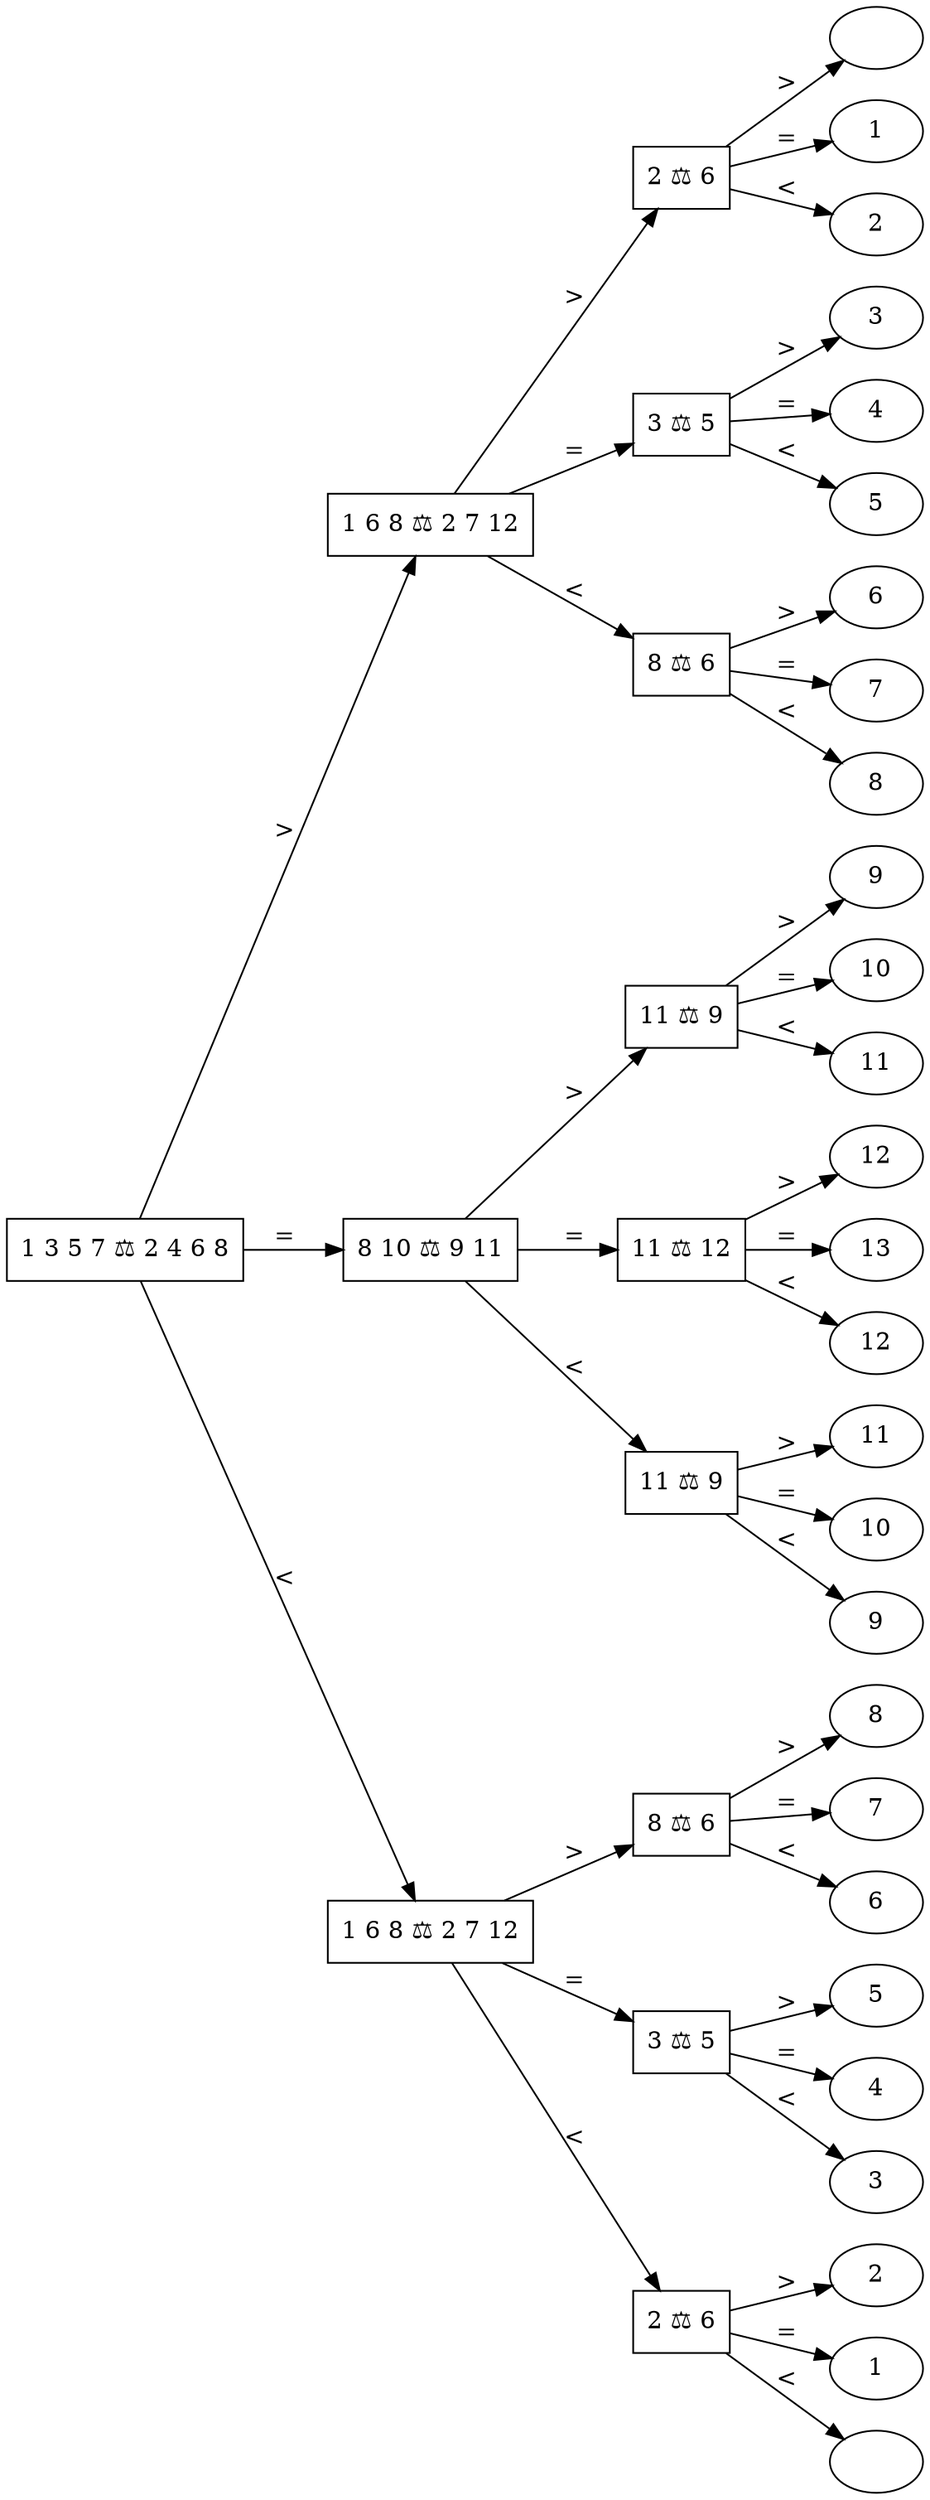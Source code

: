 digraph G {
rankdir=LR;
ordering=out;
n [shape=box,label="1 3 5 7 ⚖️ 2 4 6 8"];
nFF [shape=box,label="8 10 ⚖️ 9 11"];
nFFFF [shape=box,label="11 ⚖️ 12"];
nFFFFFF [label="13"];
nFFFFFT [label="12"];
nFFFFTF [label="12"];
nFFFT [shape=box,label="11 ⚖️ 9"];
nFFFTFF [label="10"];
nFFFTFT [label="9"];
nFFFTTF [label="11"];
nFFTF [shape=box,label="11 ⚖️ 9"];
nFFTFFF [label="10"];
nFFTFFT [label="11"];
nFFTFTF [label="9"];
nFT [shape=box,label="1 6 8 ⚖️ 2 7 12"];
nFTFF [shape=box,label="3 ⚖️ 5"];
nFTFFFF [label="4"];
nFTFFFT [label="3"];
nFTFFTF [label="5"];
nFTFT [shape=box,label="2 ⚖️ 6"];
nFTFTFF [label="1"];
nFTFTFT [label=""];
nFTFTTF [label="2"];
nFTTF [shape=box,label="8 ⚖️ 6"];
nFTTFFF [label="7"];
nFTTFFT [label="6"];
nFTTFTF [label="8"];
nTF [shape=box,label="1 6 8 ⚖️ 2 7 12"];
nTFFF [shape=box,label="3 ⚖️ 5"];
nTFFFFF [label="4"];
nTFFFFT [label="5"];
nTFFFTF [label="3"];
nTFFT [shape=box,label="8 ⚖️ 6"];
nTFFTFF [label="7"];
nTFFTFT [label="8"];
nTFFTTF [label="6"];
nTFTF [shape=box,label="2 ⚖️ 6"];
nTFTFFF [label="1"];
nTFTFFT [label="2"];
nTFTFTF [label=""];
n -> nFT [label=">"];
n -> nFF [label="="];
n -> nTF [label="<"];
nFF -> nFFFT [label=">"];
nFF -> nFFFF [label="="];
nFF -> nFFTF [label="<"];
nFFFF -> nFFFFFT [label=">"];
nFFFF -> nFFFFFF [label="="];
nFFFF -> nFFFFTF [label="<"];
nFFFT -> nFFFTFT [label=">"];
nFFFT -> nFFFTFF [label="="];
nFFFT -> nFFFTTF [label="<"];
nFFTF -> nFFTFFT [label=">"];
nFFTF -> nFFTFFF [label="="];
nFFTF -> nFFTFTF [label="<"];
nFT -> nFTFT [label=">"];
nFT -> nFTFF [label="="];
nFT -> nFTTF [label="<"];
nFTFF -> nFTFFFT [label=">"];
nFTFF -> nFTFFFF [label="="];
nFTFF -> nFTFFTF [label="<"];
nFTFT -> nFTFTFT [label=">"];
nFTFT -> nFTFTFF [label="="];
nFTFT -> nFTFTTF [label="<"];
nFTTF -> nFTTFFT [label=">"];
nFTTF -> nFTTFFF [label="="];
nFTTF -> nFTTFTF [label="<"];
nTF -> nTFFT [label=">"];
nTF -> nTFFF [label="="];
nTF -> nTFTF [label="<"];
nTFFF -> nTFFFFT [label=">"];
nTFFF -> nTFFFFF [label="="];
nTFFF -> nTFFFTF [label="<"];
nTFFT -> nTFFTFT [label=">"];
nTFFT -> nTFFTFF [label="="];
nTFFT -> nTFFTTF [label="<"];
nTFTF -> nTFTFFT [label=">"];
nTFTF -> nTFTFFF [label="="];
nTFTF -> nTFTFTF [label="<"];
}

